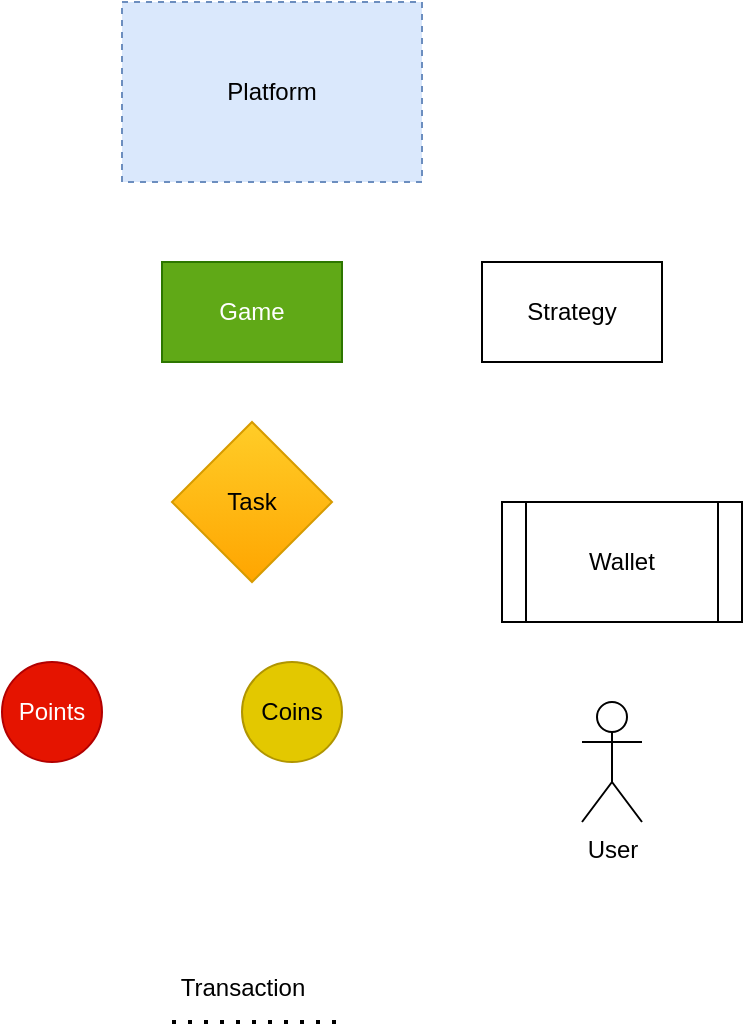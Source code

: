 <mxfile version="22.1.21" type="google">
  <diagram name="Page-1" id="YWp5ATKtUL7GylnlbYt-">
    <mxGraphModel grid="1" page="1" gridSize="10" guides="1" tooltips="1" connect="1" arrows="1" fold="1" pageScale="1" pageWidth="850" pageHeight="1100" math="0" shadow="0">
      <root>
        <mxCell id="0" />
        <mxCell id="1" parent="0" />
        <mxCell id="kDdwnhZTk2qffsxY2vRR-2" value="Platform" style="rounded=0;whiteSpace=wrap;html=1;fillColor=#dae8fc;strokeColor=#6c8ebf;dashed=1;" vertex="1" parent="1">
          <mxGeometry x="130" y="140" width="150" height="90" as="geometry" />
        </mxCell>
        <mxCell id="kDdwnhZTk2qffsxY2vRR-3" value="Game" style="rounded=0;whiteSpace=wrap;html=1;fillColor=#60a917;strokeColor=#2D7600;fontColor=#ffffff;" vertex="1" parent="1">
          <mxGeometry x="150" y="270" width="90" height="50" as="geometry" />
        </mxCell>
        <mxCell id="kDdwnhZTk2qffsxY2vRR-4" value="Task" style="rhombus;whiteSpace=wrap;html=1;fillColor=#ffcd28;gradientColor=#ffa500;strokeColor=#d79b00;" vertex="1" parent="1">
          <mxGeometry x="155" y="350" width="80" height="80" as="geometry" />
        </mxCell>
        <mxCell id="kDdwnhZTk2qffsxY2vRR-5" value="Points" style="ellipse;whiteSpace=wrap;html=1;fillColor=#e51400;fontColor=#ffffff;strokeColor=#B20000;" vertex="1" parent="1">
          <mxGeometry x="70" y="470" width="50" height="50" as="geometry" />
        </mxCell>
        <mxCell id="kDdwnhZTk2qffsxY2vRR-6" value="Coins" style="ellipse;whiteSpace=wrap;html=1;fillColor=#e3c800;fontColor=#000000;strokeColor=#B09500;" vertex="1" parent="1">
          <mxGeometry x="190" y="470" width="50" height="50" as="geometry" />
        </mxCell>
        <mxCell id="kDdwnhZTk2qffsxY2vRR-7" value="Strategy" style="rounded=0;whiteSpace=wrap;html=1;" vertex="1" parent="1">
          <mxGeometry x="310" y="270" width="90" height="50" as="geometry" />
        </mxCell>
        <mxCell id="kDdwnhZTk2qffsxY2vRR-9" value="Wallet" style="shape=process;whiteSpace=wrap;html=1;backgroundOutline=1;" vertex="1" parent="1">
          <mxGeometry x="320" y="390" width="120" height="60" as="geometry" />
        </mxCell>
        <mxCell id="kDdwnhZTk2qffsxY2vRR-10" value="User" style="shape=umlActor;verticalLabelPosition=bottom;verticalAlign=top;html=1;outlineConnect=0;" vertex="1" parent="1">
          <mxGeometry x="360" y="490" width="30" height="60" as="geometry" />
        </mxCell>
        <mxCell id="kDdwnhZTk2qffsxY2vRR-17" value="" style="endArrow=none;dashed=1;html=1;dashPattern=1 3;strokeWidth=2;rounded=0;" edge="1" parent="1">
          <mxGeometry width="50" height="50" relative="1" as="geometry">
            <mxPoint x="155" y="650" as="sourcePoint" />
            <mxPoint x="240" y="650" as="targetPoint" />
          </mxGeometry>
        </mxCell>
        <mxCell id="kDdwnhZTk2qffsxY2vRR-18" value="Transaction" style="text;html=1;align=center;verticalAlign=middle;resizable=0;points=[];autosize=1;strokeColor=none;fillColor=none;" vertex="1" parent="1">
          <mxGeometry x="145" y="618" width="90" height="30" as="geometry" />
        </mxCell>
      </root>
    </mxGraphModel>
  </diagram>
</mxfile>
